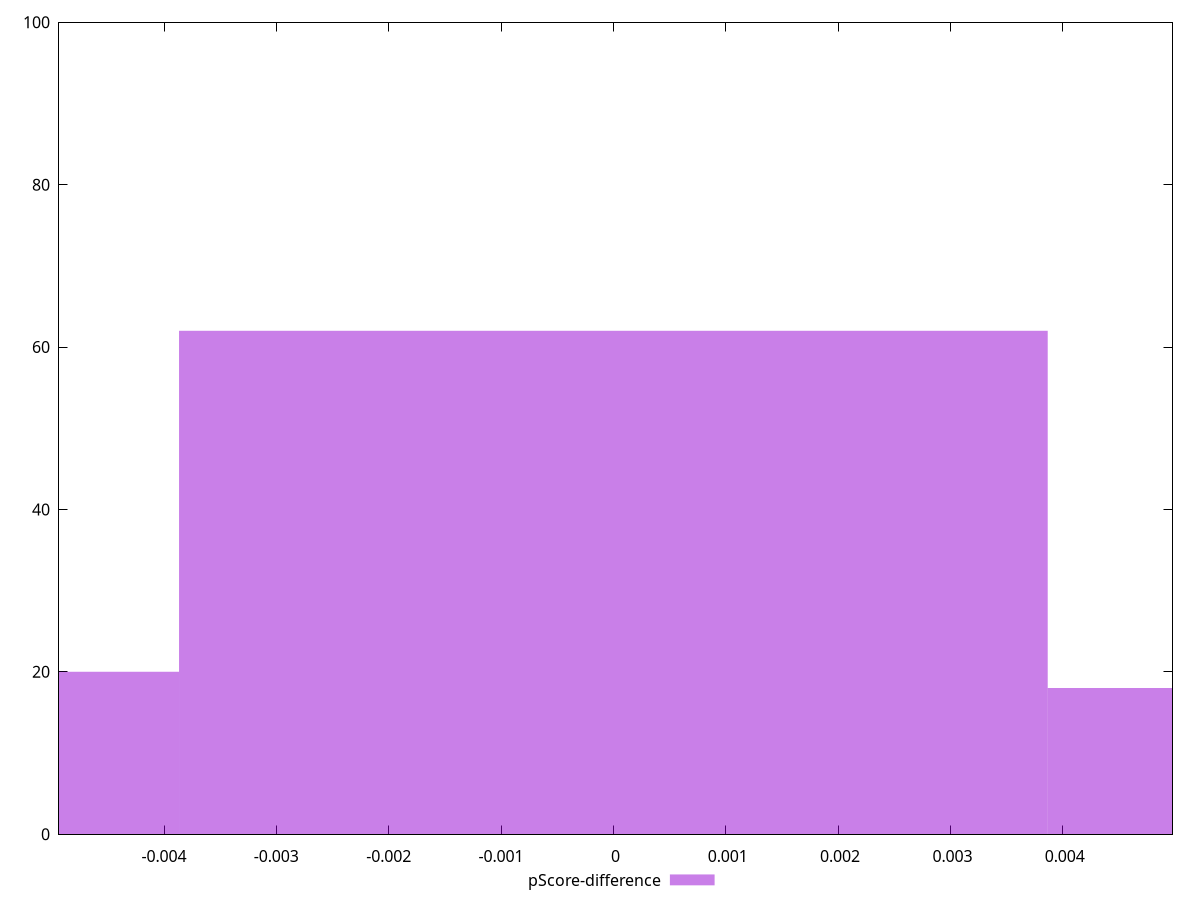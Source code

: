 reset

$pScoreDifference <<EOF
0 62
-0.007732398076491987 20
0.007732398076491987 18
EOF

set key outside below
set boxwidth 0.007732398076491987
set xrange [-0.00493473587589921:0.004976970085493915]
set yrange [0:100]
set trange [0:100]
set style fill transparent solid 0.5 noborder
set terminal svg size 640, 490 enhanced background rgb 'white'
set output "report_00019_2021-02-10T18-14-37.922Z//first-contentful-paint/samples/pages/pScore-difference/histogram.svg"

plot $pScoreDifference title "pScore-difference" with boxes

reset

